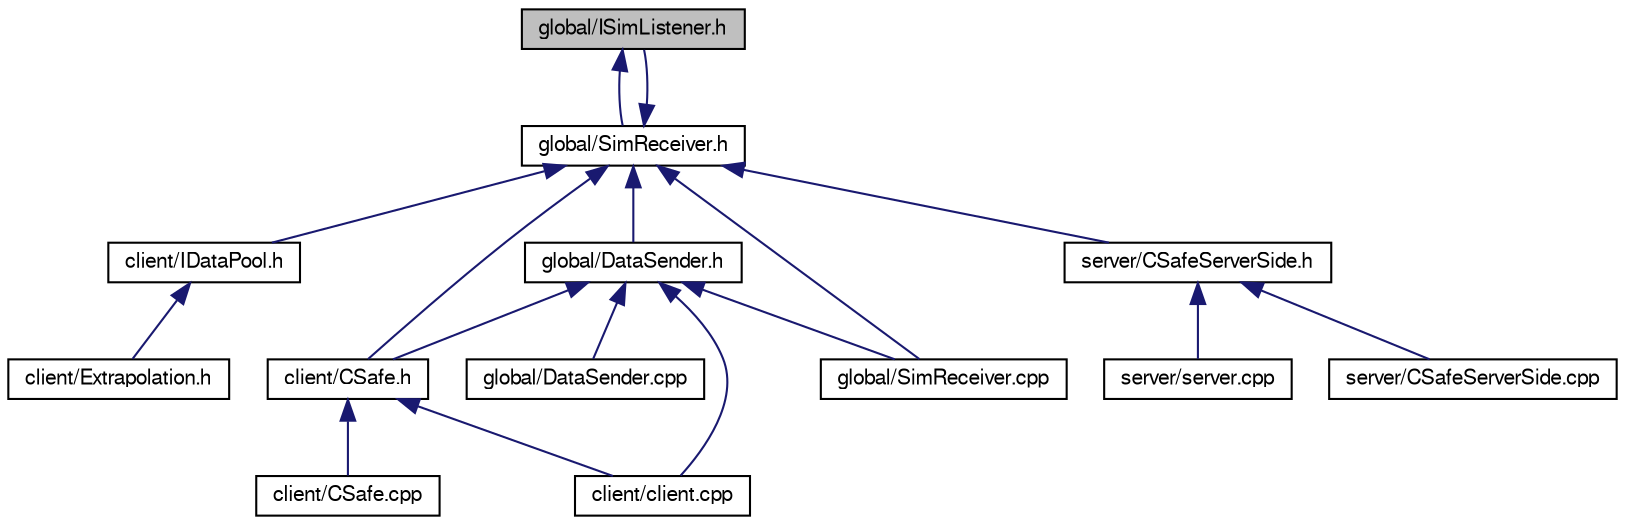 digraph "global/ISimListener.h"
{
  bgcolor="transparent";
  edge [fontname="FreeSans",fontsize="10",labelfontname="FreeSans",labelfontsize="10"];
  node [fontname="FreeSans",fontsize="10",shape=record];
  Node1 [label="global/ISimListener.h",height=0.2,width=0.4,color="black", fillcolor="grey75", style="filled" fontcolor="black"];
  Node1 -> Node2 [dir="back",color="midnightblue",fontsize="10",style="solid",fontname="FreeSans"];
  Node2 [label="global/SimReceiver.h",height=0.2,width=0.4,color="black",URL="$SimReceiver_8h.html",tooltip="Header for the class SimReceiver. "];
  Node2 -> Node3 [dir="back",color="midnightblue",fontsize="10",style="solid",fontname="FreeSans"];
  Node3 [label="client/CSafe.h",height=0.2,width=0.4,color="black",URL="$CSafe_8h.html"];
  Node3 -> Node4 [dir="back",color="midnightblue",fontsize="10",style="solid",fontname="FreeSans"];
  Node4 [label="client/client.cpp",height=0.2,width=0.4,color="black",URL="$client_2client_8cpp.html"];
  Node3 -> Node5 [dir="back",color="midnightblue",fontsize="10",style="solid",fontname="FreeSans"];
  Node5 [label="client/CSafe.cpp",height=0.2,width=0.4,color="black",URL="$CSafe_8cpp.html"];
  Node2 -> Node6 [dir="back",color="midnightblue",fontsize="10",style="solid",fontname="FreeSans"];
  Node6 [label="client/IDataPool.h",height=0.2,width=0.4,color="black",URL="$IDataPool_8h.html"];
  Node6 -> Node7 [dir="back",color="midnightblue",fontsize="10",style="solid",fontname="FreeSans"];
  Node7 [label="client/Extrapolation.h",height=0.2,width=0.4,color="black",URL="$Extrapolation_8h.html"];
  Node2 -> Node8 [dir="back",color="midnightblue",fontsize="10",style="solid",fontname="FreeSans"];
  Node8 [label="global/DataSender.h",height=0.2,width=0.4,color="black",URL="$DataSender_8h.html"];
  Node8 -> Node3 [dir="back",color="midnightblue",fontsize="10",style="solid",fontname="FreeSans"];
  Node8 -> Node4 [dir="back",color="midnightblue",fontsize="10",style="solid",fontname="FreeSans"];
  Node8 -> Node9 [dir="back",color="midnightblue",fontsize="10",style="solid",fontname="FreeSans"];
  Node9 [label="global/DataSender.cpp",height=0.2,width=0.4,color="black",URL="$DataSender_8cpp.html"];
  Node8 -> Node10 [dir="back",color="midnightblue",fontsize="10",style="solid",fontname="FreeSans"];
  Node10 [label="global/SimReceiver.cpp",height=0.2,width=0.4,color="black",URL="$SimReceiver_8cpp.html"];
  Node2 -> Node1 [dir="back",color="midnightblue",fontsize="10",style="solid",fontname="FreeSans"];
  Node2 -> Node10 [dir="back",color="midnightblue",fontsize="10",style="solid",fontname="FreeSans"];
  Node2 -> Node11 [dir="back",color="midnightblue",fontsize="10",style="solid",fontname="FreeSans"];
  Node11 [label="server/CSafeServerSide.h",height=0.2,width=0.4,color="black",URL="$CSafeServerSide_8h.html"];
  Node11 -> Node12 [dir="back",color="midnightblue",fontsize="10",style="solid",fontname="FreeSans"];
  Node12 [label="server/CSafeServerSide.cpp",height=0.2,width=0.4,color="black",URL="$CSafeServerSide_8cpp.html"];
  Node11 -> Node13 [dir="back",color="midnightblue",fontsize="10",style="solid",fontname="FreeSans"];
  Node13 [label="server/server.cpp",height=0.2,width=0.4,color="black",URL="$server_2Server_8cpp.html"];
}
